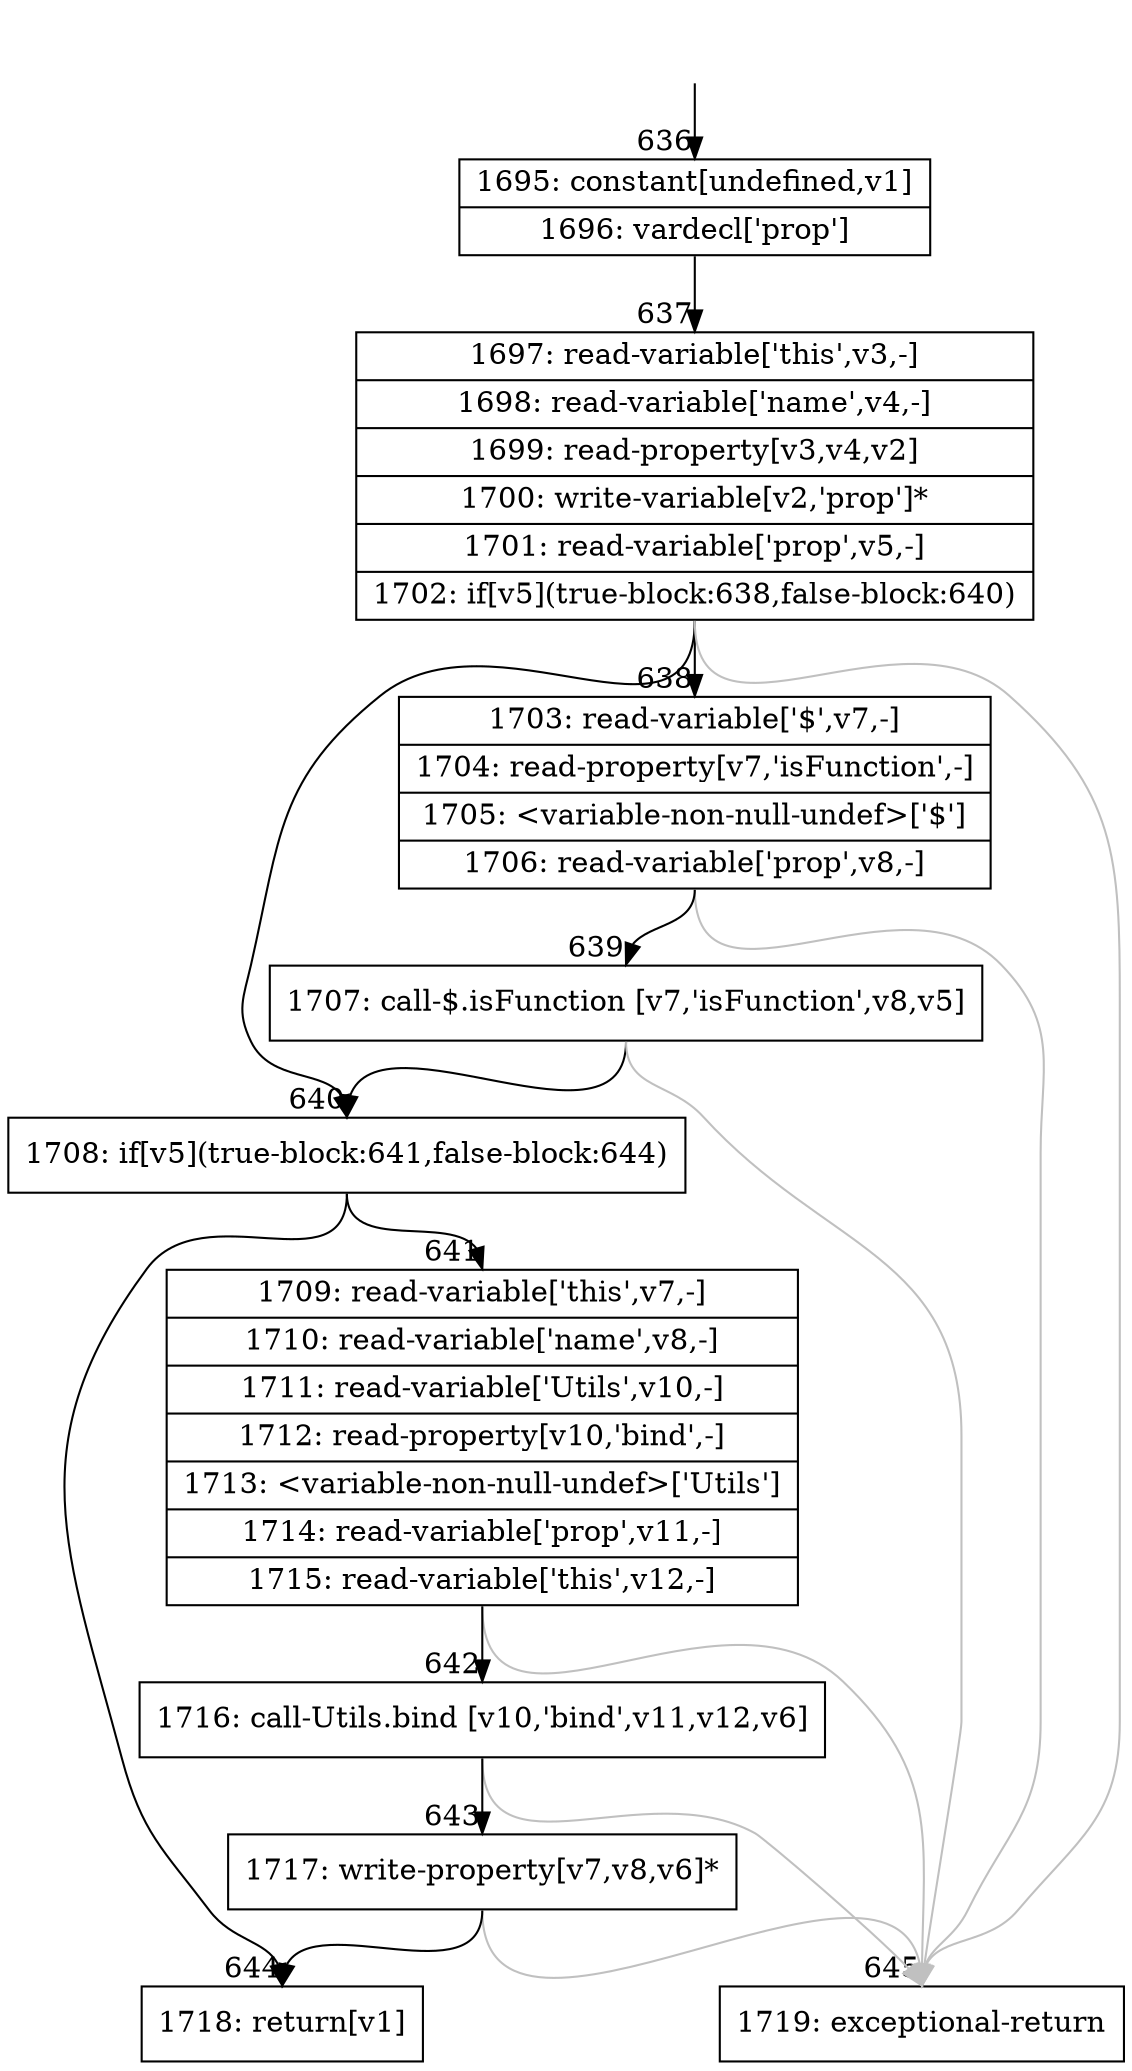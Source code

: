 digraph {
rankdir="TD"
BB_entry64[shape=none,label=""];
BB_entry64 -> BB636 [tailport=s, headport=n, headlabel="    636"]
BB636 [shape=record label="{1695: constant[undefined,v1]|1696: vardecl['prop']}" ] 
BB636 -> BB637 [tailport=s, headport=n, headlabel="      637"]
BB637 [shape=record label="{1697: read-variable['this',v3,-]|1698: read-variable['name',v4,-]|1699: read-property[v3,v4,v2]|1700: write-variable[v2,'prop']*|1701: read-variable['prop',v5,-]|1702: if[v5](true-block:638,false-block:640)}" ] 
BB637 -> BB640 [tailport=s, headport=n, headlabel="      640"]
BB637 -> BB638 [tailport=s, headport=n, headlabel="      638"]
BB637 -> BB645 [tailport=s, headport=n, color=gray, headlabel="      645"]
BB638 [shape=record label="{1703: read-variable['$',v7,-]|1704: read-property[v7,'isFunction',-]|1705: \<variable-non-null-undef\>['$']|1706: read-variable['prop',v8,-]}" ] 
BB638 -> BB639 [tailport=s, headport=n, headlabel="      639"]
BB638 -> BB645 [tailport=s, headport=n, color=gray]
BB639 [shape=record label="{1707: call-$.isFunction [v7,'isFunction',v8,v5]}" ] 
BB639 -> BB640 [tailport=s, headport=n]
BB639 -> BB645 [tailport=s, headport=n, color=gray]
BB640 [shape=record label="{1708: if[v5](true-block:641,false-block:644)}" ] 
BB640 -> BB641 [tailport=s, headport=n, headlabel="      641"]
BB640 -> BB644 [tailport=s, headport=n, headlabel="      644"]
BB641 [shape=record label="{1709: read-variable['this',v7,-]|1710: read-variable['name',v8,-]|1711: read-variable['Utils',v10,-]|1712: read-property[v10,'bind',-]|1713: \<variable-non-null-undef\>['Utils']|1714: read-variable['prop',v11,-]|1715: read-variable['this',v12,-]}" ] 
BB641 -> BB642 [tailport=s, headport=n, headlabel="      642"]
BB641 -> BB645 [tailport=s, headport=n, color=gray]
BB642 [shape=record label="{1716: call-Utils.bind [v10,'bind',v11,v12,v6]}" ] 
BB642 -> BB643 [tailport=s, headport=n, headlabel="      643"]
BB642 -> BB645 [tailport=s, headport=n, color=gray]
BB643 [shape=record label="{1717: write-property[v7,v8,v6]*}" ] 
BB643 -> BB644 [tailport=s, headport=n]
BB643 -> BB645 [tailport=s, headport=n, color=gray]
BB644 [shape=record label="{1718: return[v1]}" ] 
BB645 [shape=record label="{1719: exceptional-return}" ] 
//#$~ 533
}
